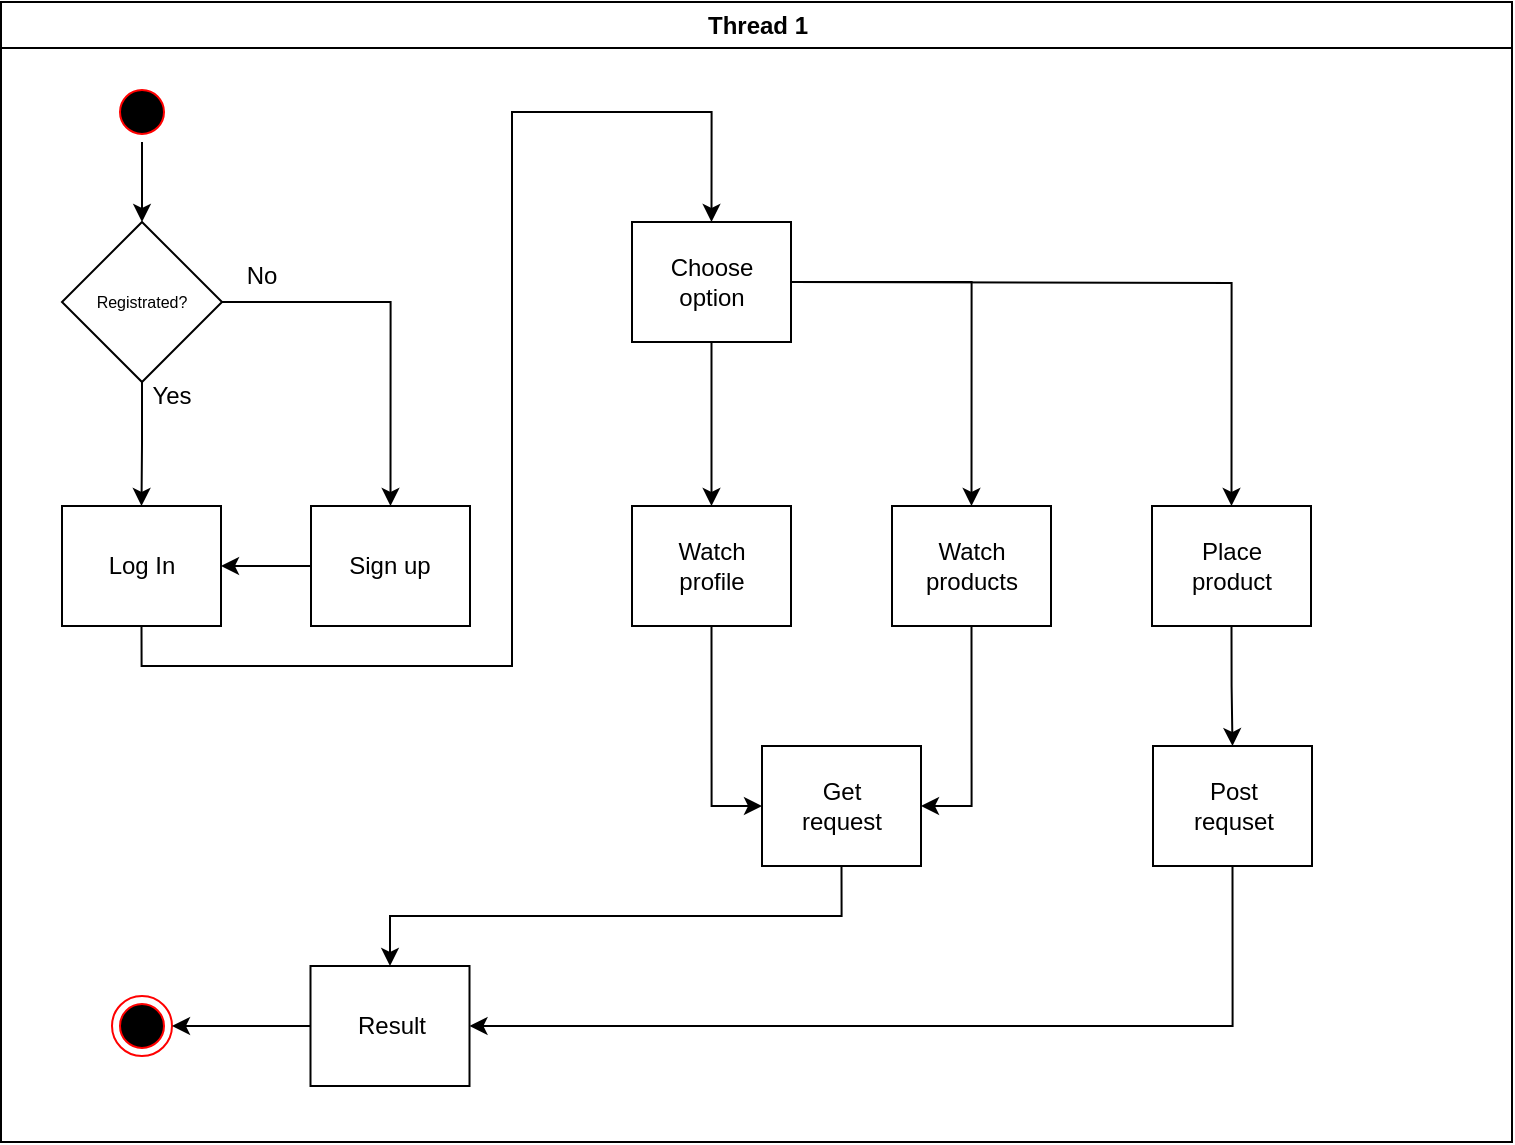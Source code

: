 <mxfile version="22.1.3" type="device">
  <diagram name="Page-1" id="e7e014a7-5840-1c2e-5031-d8a46d1fe8dd">
    <mxGraphModel dx="991" dy="711" grid="1" gridSize="10" guides="1" tooltips="1" connect="1" arrows="1" fold="1" page="1" pageScale="1" pageWidth="1169" pageHeight="826" background="none" math="0" shadow="0">
      <root>
        <mxCell id="0" />
        <mxCell id="1" parent="0" />
        <mxCell id="2" value="Thread 1" style="swimlane;whiteSpace=wrap" parent="1" vertex="1">
          <mxGeometry x="164.5" y="128" width="755.5" height="570" as="geometry" />
        </mxCell>
        <mxCell id="qhate63pUlmhEq-Q-cOs-44" style="edgeStyle=orthogonalEdgeStyle;rounded=0;orthogonalLoop=1;jettySize=auto;html=1;exitX=0.5;exitY=1;exitDx=0;exitDy=0;entryX=0.5;entryY=0;entryDx=0;entryDy=0;" edge="1" parent="2" source="5" target="qhate63pUlmhEq-Q-cOs-41">
          <mxGeometry relative="1" as="geometry" />
        </mxCell>
        <mxCell id="5" value="" style="ellipse;shape=startState;fillColor=#000000;strokeColor=#ff0000;" parent="2" vertex="1">
          <mxGeometry x="55.5" y="40" width="30" height="30" as="geometry" />
        </mxCell>
        <mxCell id="qhate63pUlmhEq-Q-cOs-46" style="edgeStyle=orthogonalEdgeStyle;rounded=0;orthogonalLoop=1;jettySize=auto;html=1;exitX=0.5;exitY=1;exitDx=0;exitDy=0;entryX=0.5;entryY=0;entryDx=0;entryDy=0;" edge="1" parent="2" source="qhate63pUlmhEq-Q-cOs-41" target="qhate63pUlmhEq-Q-cOs-45">
          <mxGeometry relative="1" as="geometry" />
        </mxCell>
        <mxCell id="qhate63pUlmhEq-Q-cOs-41" value="" style="rhombus;whiteSpace=wrap;html=1;" vertex="1" parent="2">
          <mxGeometry x="30.5" y="110" width="80" height="80" as="geometry" />
        </mxCell>
        <mxCell id="qhate63pUlmhEq-Q-cOs-49" style="edgeStyle=orthogonalEdgeStyle;rounded=0;orthogonalLoop=1;jettySize=auto;html=1;entryX=0.5;entryY=0;entryDx=0;entryDy=0;exitX=1;exitY=0.5;exitDx=0;exitDy=0;" edge="1" parent="2" source="qhate63pUlmhEq-Q-cOs-41" target="qhate63pUlmhEq-Q-cOs-43">
          <mxGeometry relative="1" as="geometry">
            <mxPoint x="115.5" y="150" as="sourcePoint" />
          </mxGeometry>
        </mxCell>
        <mxCell id="qhate63pUlmhEq-Q-cOs-42" value="Registrated?" style="text;html=1;strokeColor=none;fillColor=none;align=center;verticalAlign=middle;whiteSpace=wrap;rounded=0;fontSize=8;" vertex="1" parent="2">
          <mxGeometry x="40.5" y="135" width="60" height="30" as="geometry" />
        </mxCell>
        <mxCell id="qhate63pUlmhEq-Q-cOs-45" value="" style="rounded=0;whiteSpace=wrap;html=1;" vertex="1" parent="2">
          <mxGeometry x="30.5" y="252" width="79.5" height="60" as="geometry" />
        </mxCell>
        <mxCell id="qhate63pUlmhEq-Q-cOs-51" style="edgeStyle=orthogonalEdgeStyle;rounded=0;orthogonalLoop=1;jettySize=auto;html=1;entryX=1;entryY=0.5;entryDx=0;entryDy=0;" edge="1" parent="2" source="qhate63pUlmhEq-Q-cOs-43" target="qhate63pUlmhEq-Q-cOs-45">
          <mxGeometry relative="1" as="geometry" />
        </mxCell>
        <mxCell id="qhate63pUlmhEq-Q-cOs-43" value="" style="rounded=0;whiteSpace=wrap;html=1;" vertex="1" parent="2">
          <mxGeometry x="155" y="252" width="79.5" height="60" as="geometry" />
        </mxCell>
        <mxCell id="qhate63pUlmhEq-Q-cOs-47" value="Log In" style="text;html=1;strokeColor=none;fillColor=none;align=center;verticalAlign=middle;whiteSpace=wrap;rounded=0;" vertex="1" parent="2">
          <mxGeometry x="40.5" y="267" width="60" height="30" as="geometry" />
        </mxCell>
        <mxCell id="qhate63pUlmhEq-Q-cOs-48" value="Sign up" style="text;html=1;strokeColor=none;fillColor=none;align=center;verticalAlign=middle;whiteSpace=wrap;rounded=0;" vertex="1" parent="2">
          <mxGeometry x="164.5" y="267" width="60" height="30" as="geometry" />
        </mxCell>
        <mxCell id="qhate63pUlmhEq-Q-cOs-59" value="No" style="text;html=1;strokeColor=none;fillColor=none;align=center;verticalAlign=middle;whiteSpace=wrap;rounded=0;" vertex="1" parent="2">
          <mxGeometry x="100.5" y="122" width="60" height="30" as="geometry" />
        </mxCell>
        <mxCell id="qhate63pUlmhEq-Q-cOs-62" value="Yes" style="text;html=1;strokeColor=none;fillColor=none;align=center;verticalAlign=middle;whiteSpace=wrap;rounded=0;" vertex="1" parent="2">
          <mxGeometry x="55.5" y="182" width="60" height="30" as="geometry" />
        </mxCell>
        <mxCell id="qhate63pUlmhEq-Q-cOs-73" style="edgeStyle=orthogonalEdgeStyle;rounded=0;orthogonalLoop=1;jettySize=auto;html=1;exitX=0.5;exitY=1;exitDx=0;exitDy=0;entryX=0.5;entryY=0;entryDx=0;entryDy=0;" edge="1" parent="2" source="qhate63pUlmhEq-Q-cOs-64" target="qhate63pUlmhEq-Q-cOs-67">
          <mxGeometry relative="1" as="geometry" />
        </mxCell>
        <mxCell id="qhate63pUlmhEq-Q-cOs-74" style="edgeStyle=orthogonalEdgeStyle;rounded=0;orthogonalLoop=1;jettySize=auto;html=1;exitX=1;exitY=0.5;exitDx=0;exitDy=0;entryX=0.5;entryY=0;entryDx=0;entryDy=0;" edge="1" parent="2" source="qhate63pUlmhEq-Q-cOs-64" target="qhate63pUlmhEq-Q-cOs-69">
          <mxGeometry relative="1" as="geometry" />
        </mxCell>
        <mxCell id="qhate63pUlmhEq-Q-cOs-64" value="" style="rounded=0;whiteSpace=wrap;html=1;" vertex="1" parent="2">
          <mxGeometry x="315.5" y="110" width="79.5" height="60" as="geometry" />
        </mxCell>
        <mxCell id="qhate63pUlmhEq-Q-cOs-75" style="edgeStyle=orthogonalEdgeStyle;rounded=0;orthogonalLoop=1;jettySize=auto;html=1;entryX=0.5;entryY=0;entryDx=0;entryDy=0;" edge="1" parent="2" target="qhate63pUlmhEq-Q-cOs-71">
          <mxGeometry relative="1" as="geometry">
            <mxPoint x="395.5" y="140" as="sourcePoint" />
          </mxGeometry>
        </mxCell>
        <mxCell id="qhate63pUlmhEq-Q-cOs-65" value="Choose&lt;br&gt;option" style="text;html=1;strokeColor=none;fillColor=none;align=center;verticalAlign=middle;whiteSpace=wrap;rounded=0;" vertex="1" parent="2">
          <mxGeometry x="325.75" y="125" width="60" height="30" as="geometry" />
        </mxCell>
        <mxCell id="qhate63pUlmhEq-Q-cOs-52" style="edgeStyle=orthogonalEdgeStyle;rounded=0;orthogonalLoop=1;jettySize=auto;html=1;exitX=0.5;exitY=1;exitDx=0;exitDy=0;entryX=0.5;entryY=0;entryDx=0;entryDy=0;" edge="1" parent="2" source="qhate63pUlmhEq-Q-cOs-45" target="qhate63pUlmhEq-Q-cOs-64">
          <mxGeometry relative="1" as="geometry">
            <mxPoint x="355.5" y="112" as="targetPoint" />
            <Array as="points">
              <mxPoint x="70.5" y="332" />
              <mxPoint x="255.5" y="332" />
              <mxPoint x="255.5" y="55" />
              <mxPoint x="355.5" y="55" />
            </Array>
          </mxGeometry>
        </mxCell>
        <mxCell id="qhate63pUlmhEq-Q-cOs-88" style="edgeStyle=orthogonalEdgeStyle;rounded=0;orthogonalLoop=1;jettySize=auto;html=1;exitX=0.5;exitY=1;exitDx=0;exitDy=0;entryX=0.5;entryY=0;entryDx=0;entryDy=0;" edge="1" parent="2" source="qhate63pUlmhEq-Q-cOs-71" target="qhate63pUlmhEq-Q-cOs-86">
          <mxGeometry relative="1" as="geometry" />
        </mxCell>
        <mxCell id="qhate63pUlmhEq-Q-cOs-71" value="" style="rounded=0;whiteSpace=wrap;html=1;" vertex="1" parent="2">
          <mxGeometry x="575.5" y="252" width="79.5" height="60" as="geometry" />
        </mxCell>
        <mxCell id="qhate63pUlmhEq-Q-cOs-72" value="Place&lt;br&gt;product" style="text;html=1;strokeColor=none;fillColor=none;align=center;verticalAlign=middle;whiteSpace=wrap;rounded=0;" vertex="1" parent="2">
          <mxGeometry x="585.75" y="267" width="60" height="30" as="geometry" />
        </mxCell>
        <mxCell id="qhate63pUlmhEq-Q-cOs-85" style="edgeStyle=orthogonalEdgeStyle;rounded=0;orthogonalLoop=1;jettySize=auto;html=1;exitX=0.5;exitY=1;exitDx=0;exitDy=0;entryX=1;entryY=0.5;entryDx=0;entryDy=0;" edge="1" parent="2" source="qhate63pUlmhEq-Q-cOs-69" target="qhate63pUlmhEq-Q-cOs-79">
          <mxGeometry relative="1" as="geometry" />
        </mxCell>
        <mxCell id="qhate63pUlmhEq-Q-cOs-69" value="" style="rounded=0;whiteSpace=wrap;html=1;" vertex="1" parent="2">
          <mxGeometry x="445.5" y="252" width="79.5" height="60" as="geometry" />
        </mxCell>
        <mxCell id="qhate63pUlmhEq-Q-cOs-70" value="Watch&lt;br&gt;products" style="text;html=1;strokeColor=none;fillColor=none;align=center;verticalAlign=middle;whiteSpace=wrap;rounded=0;" vertex="1" parent="2">
          <mxGeometry x="455.25" y="267" width="60" height="30" as="geometry" />
        </mxCell>
        <mxCell id="qhate63pUlmhEq-Q-cOs-82" style="edgeStyle=orthogonalEdgeStyle;rounded=0;orthogonalLoop=1;jettySize=auto;html=1;exitX=0.5;exitY=1;exitDx=0;exitDy=0;entryX=0;entryY=0.5;entryDx=0;entryDy=0;" edge="1" parent="2" source="qhate63pUlmhEq-Q-cOs-67" target="qhate63pUlmhEq-Q-cOs-79">
          <mxGeometry relative="1" as="geometry" />
        </mxCell>
        <mxCell id="qhate63pUlmhEq-Q-cOs-67" value="" style="rounded=0;whiteSpace=wrap;html=1;" vertex="1" parent="2">
          <mxGeometry x="315.5" y="252" width="79.5" height="60" as="geometry" />
        </mxCell>
        <mxCell id="qhate63pUlmhEq-Q-cOs-68" value="Watch&lt;br&gt;profile" style="text;html=1;strokeColor=none;fillColor=none;align=center;verticalAlign=middle;whiteSpace=wrap;rounded=0;" vertex="1" parent="2">
          <mxGeometry x="325.75" y="267" width="60" height="30" as="geometry" />
        </mxCell>
        <mxCell id="qhate63pUlmhEq-Q-cOs-91" style="edgeStyle=orthogonalEdgeStyle;rounded=0;orthogonalLoop=1;jettySize=auto;html=1;exitX=0.5;exitY=1;exitDx=0;exitDy=0;entryX=0.5;entryY=0;entryDx=0;entryDy=0;" edge="1" parent="2" source="qhate63pUlmhEq-Q-cOs-79" target="qhate63pUlmhEq-Q-cOs-89">
          <mxGeometry relative="1" as="geometry" />
        </mxCell>
        <mxCell id="qhate63pUlmhEq-Q-cOs-79" value="" style="rounded=0;whiteSpace=wrap;html=1;" vertex="1" parent="2">
          <mxGeometry x="380.5" y="372" width="79.5" height="60" as="geometry" />
        </mxCell>
        <mxCell id="qhate63pUlmhEq-Q-cOs-80" value="Get request" style="text;html=1;strokeColor=none;fillColor=none;align=center;verticalAlign=middle;whiteSpace=wrap;rounded=0;" vertex="1" parent="2">
          <mxGeometry x="390.75" y="387" width="60" height="30" as="geometry" />
        </mxCell>
        <mxCell id="qhate63pUlmhEq-Q-cOs-93" style="edgeStyle=orthogonalEdgeStyle;rounded=0;orthogonalLoop=1;jettySize=auto;html=1;exitX=0.5;exitY=1;exitDx=0;exitDy=0;entryX=1;entryY=0.5;entryDx=0;entryDy=0;" edge="1" parent="2" source="qhate63pUlmhEq-Q-cOs-86" target="qhate63pUlmhEq-Q-cOs-89">
          <mxGeometry relative="1" as="geometry" />
        </mxCell>
        <mxCell id="qhate63pUlmhEq-Q-cOs-86" value="" style="rounded=0;whiteSpace=wrap;html=1;" vertex="1" parent="2">
          <mxGeometry x="576" y="372" width="79.5" height="60" as="geometry" />
        </mxCell>
        <mxCell id="qhate63pUlmhEq-Q-cOs-87" value="Post&lt;br&gt;requset" style="text;html=1;strokeColor=none;fillColor=none;align=center;verticalAlign=middle;whiteSpace=wrap;rounded=0;" vertex="1" parent="2">
          <mxGeometry x="586.25" y="387" width="60" height="30" as="geometry" />
        </mxCell>
        <mxCell id="38" value="" style="ellipse;shape=endState;fillColor=#000000;strokeColor=#ff0000" parent="2" vertex="1">
          <mxGeometry x="55.5" y="497" width="30" height="30" as="geometry" />
        </mxCell>
        <mxCell id="qhate63pUlmhEq-Q-cOs-94" style="edgeStyle=orthogonalEdgeStyle;rounded=0;orthogonalLoop=1;jettySize=auto;html=1;exitX=0;exitY=0.5;exitDx=0;exitDy=0;entryX=1;entryY=0.5;entryDx=0;entryDy=0;" edge="1" parent="2" source="qhate63pUlmhEq-Q-cOs-89" target="38">
          <mxGeometry relative="1" as="geometry" />
        </mxCell>
        <mxCell id="qhate63pUlmhEq-Q-cOs-89" value="" style="rounded=0;whiteSpace=wrap;html=1;" vertex="1" parent="2">
          <mxGeometry x="154.75" y="482" width="79.5" height="60" as="geometry" />
        </mxCell>
        <mxCell id="qhate63pUlmhEq-Q-cOs-90" value="Result" style="text;html=1;strokeColor=none;fillColor=none;align=center;verticalAlign=middle;whiteSpace=wrap;rounded=0;" vertex="1" parent="2">
          <mxGeometry x="165" y="497" width="60" height="30" as="geometry" />
        </mxCell>
      </root>
    </mxGraphModel>
  </diagram>
</mxfile>
